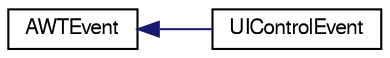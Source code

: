 digraph G
{
  edge [fontname="FreeSans",fontsize="10",labelfontname="FreeSans",labelfontsize="10"];
  node [fontname="FreeSans",fontsize="10",shape=record];
  rankdir="LR";
  Node1 [label="AWTEvent",height=0.2,width=0.4,color="black", fillcolor="white", style="filled",URL="$class_a_w_t_event.html"];
  Node1 -> Node2 [dir="back",color="midnightblue",fontsize="10",style="solid",fontname="FreeSans"];
  Node2 [label="UIControlEvent",height=0.2,width=0.4,color="black", fillcolor="white", style="filled",URL="$classorg_1_1octave_1_1graphics_1_1_u_i_control_event.html"];
}
